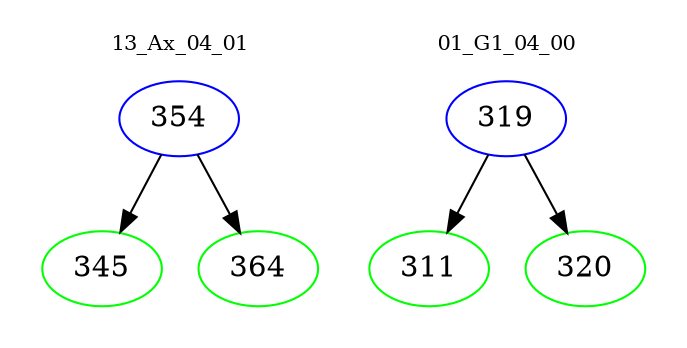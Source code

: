 digraph{
subgraph cluster_0 {
color = white
label = "13_Ax_04_01";
fontsize=10;
T0_354 [label="354", color="blue"]
T0_354 -> T0_345 [color="black"]
T0_345 [label="345", color="green"]
T0_354 -> T0_364 [color="black"]
T0_364 [label="364", color="green"]
}
subgraph cluster_1 {
color = white
label = "01_G1_04_00";
fontsize=10;
T1_319 [label="319", color="blue"]
T1_319 -> T1_311 [color="black"]
T1_311 [label="311", color="green"]
T1_319 -> T1_320 [color="black"]
T1_320 [label="320", color="green"]
}
}
